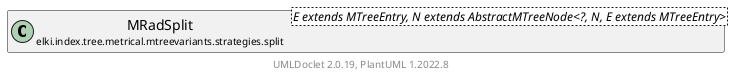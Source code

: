 @startuml
    remove .*\.(Instance|Par|Parameterizer|Factory)$
    set namespaceSeparator none
    hide empty fields
    hide empty methods

    class "<size:14>MRadSplit.Par\n<size:10>elki.index.tree.metrical.mtreevariants.strategies.split" as elki.index.tree.metrical.mtreevariants.strategies.split.MRadSplit.Par<E extends MTreeEntry, N extends AbstractMTreeNode<?, N, E extends MTreeEntry>> {
        +make(): MRadSplit<E extends MTreeEntry, N extends AbstractMTreeNode<?, N, E extends MTreeEntry>>
    }

    abstract class "<size:14>AbstractMTreeSplit.Par\n<size:10>elki.index.tree.metrical.mtreevariants.strategies.split" as elki.index.tree.metrical.mtreevariants.strategies.split.AbstractMTreeSplit.Par<E extends MTreeEntry, N extends AbstractMTreeNode<?, N, E extends MTreeEntry>> {
        {abstract} +make(): MTreeSplit<E extends MTreeEntry, N extends AbstractMTreeNode<?, N, E extends MTreeEntry>>
    }
    class "<size:14>MRadSplit\n<size:10>elki.index.tree.metrical.mtreevariants.strategies.split" as elki.index.tree.metrical.mtreevariants.strategies.split.MRadSplit<E extends MTreeEntry, N extends AbstractMTreeNode<?, N, E extends MTreeEntry>> [[MRadSplit.html]]

    elki.index.tree.metrical.mtreevariants.strategies.split.AbstractMTreeSplit.Par <|-- elki.index.tree.metrical.mtreevariants.strategies.split.MRadSplit.Par
    elki.index.tree.metrical.mtreevariants.strategies.split.MRadSplit +-- elki.index.tree.metrical.mtreevariants.strategies.split.MRadSplit.Par

    center footer UMLDoclet 2.0.19, PlantUML 1.2022.8
@enduml
